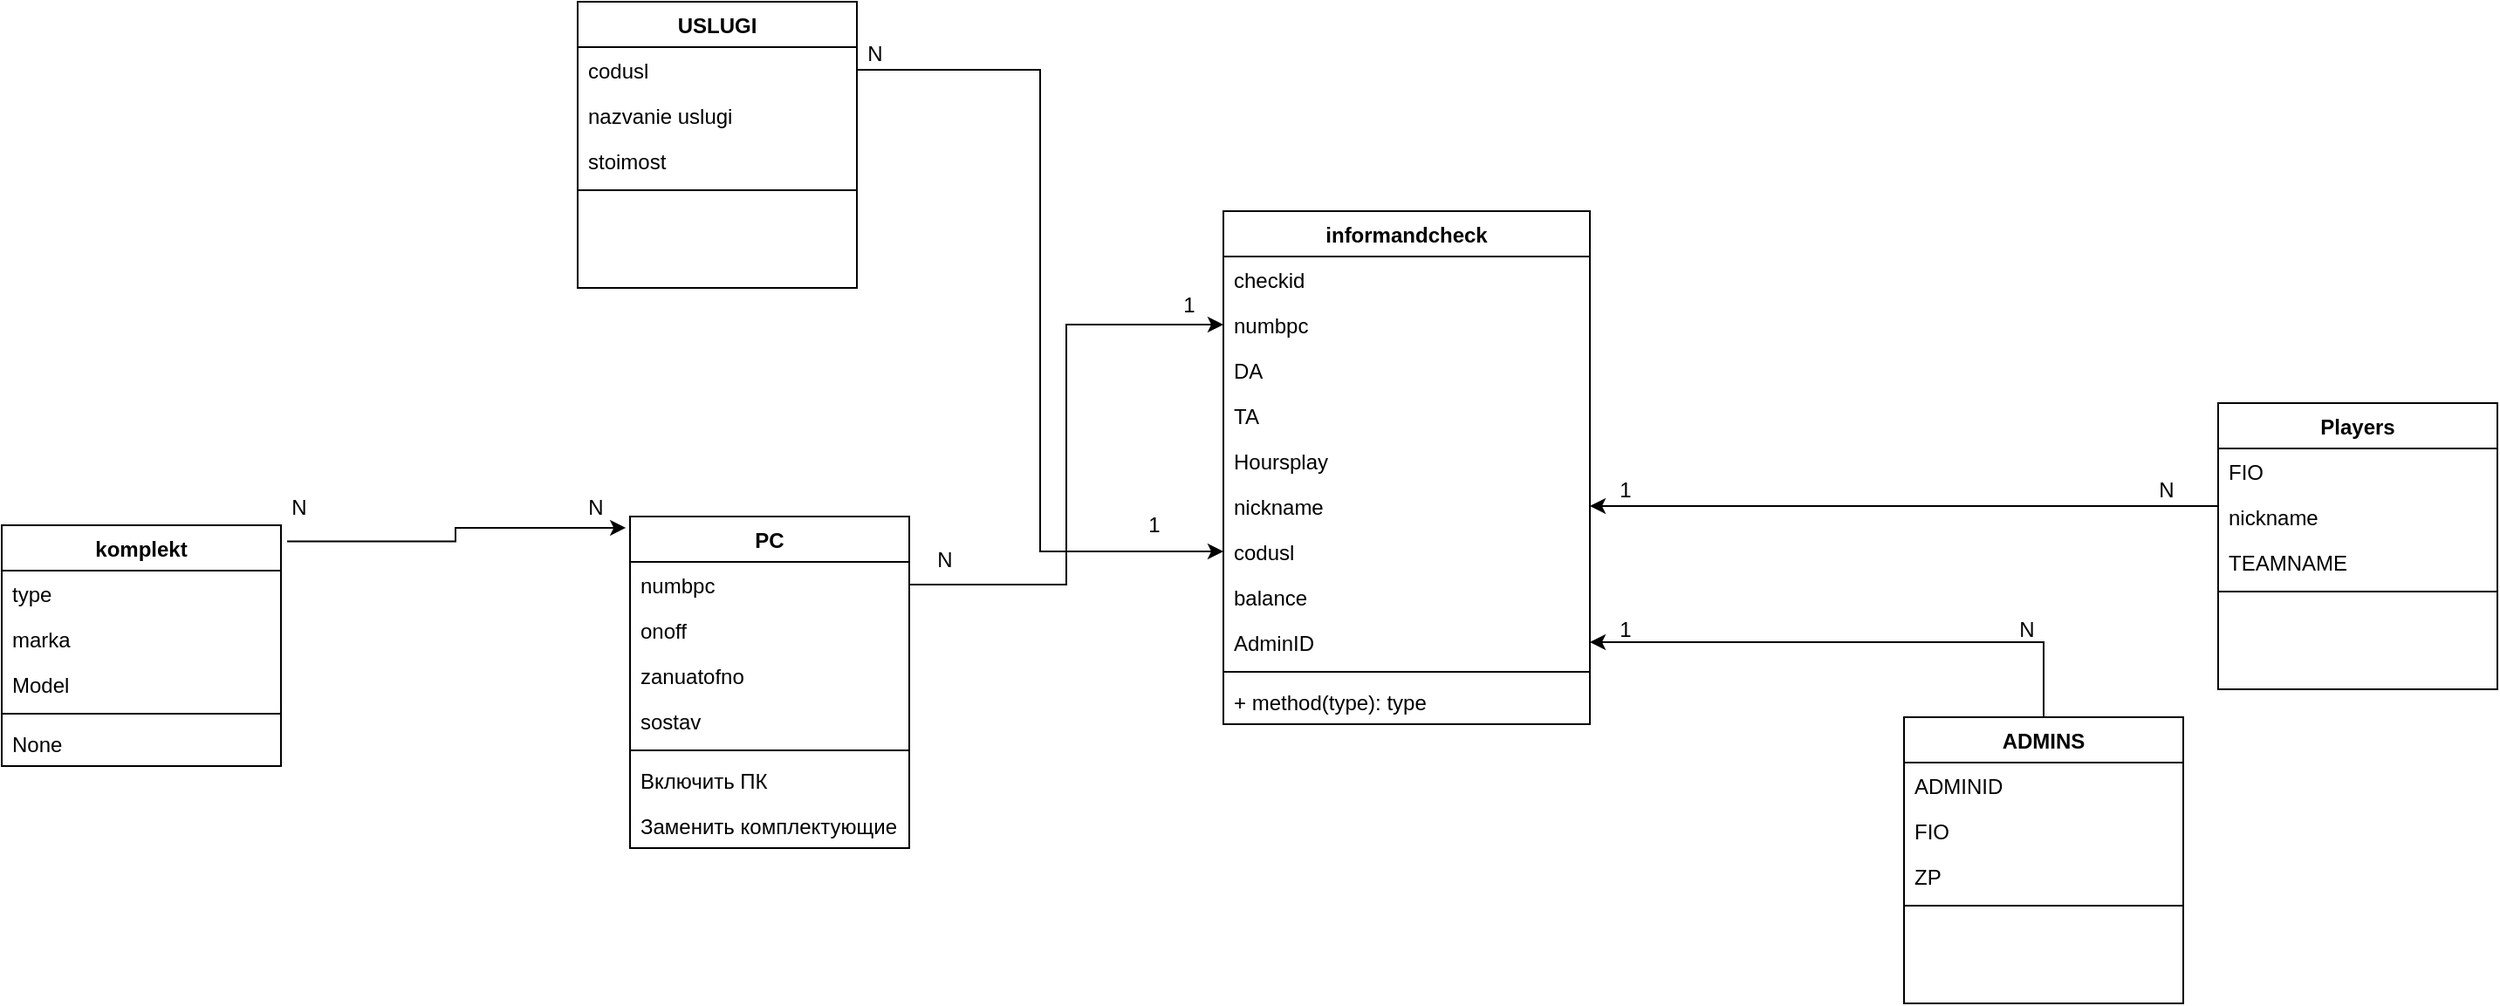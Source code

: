 <mxfile version="17.4.2" type="device"><diagram id="kVNN9YGBBiyLa-paC1tH" name="Page-1"><mxGraphModel dx="1673" dy="867" grid="1" gridSize="10" guides="1" tooltips="1" connect="1" arrows="1" fold="1" page="1" pageScale="1" pageWidth="827" pageHeight="1169" math="0" shadow="0"><root><mxCell id="0"/><mxCell id="1" parent="0"/><mxCell id="SRIhMwD2ZGKvK74nqJsQ-174" style="edgeStyle=orthogonalEdgeStyle;rounded=0;orthogonalLoop=1;jettySize=auto;html=1;entryX=-0.015;entryY=0.034;entryDx=0;entryDy=0;entryPerimeter=0;exitX=1.022;exitY=0.067;exitDx=0;exitDy=0;exitPerimeter=0;" edge="1" parent="1" source="SRIhMwD2ZGKvK74nqJsQ-103" target="SRIhMwD2ZGKvK74nqJsQ-116"><mxGeometry relative="1" as="geometry"/></mxCell><mxCell id="SRIhMwD2ZGKvK74nqJsQ-103" value="komplekt" style="swimlane;fontStyle=1;align=center;verticalAlign=top;childLayout=stackLayout;horizontal=1;startSize=26;horizontalStack=0;resizeParent=1;resizeParentMax=0;resizeLast=0;collapsible=1;marginBottom=0;" vertex="1" parent="1"><mxGeometry x="260" y="780" width="160" height="138" as="geometry"/></mxCell><mxCell id="SRIhMwD2ZGKvK74nqJsQ-104" value="type" style="text;strokeColor=none;fillColor=none;align=left;verticalAlign=top;spacingLeft=4;spacingRight=4;overflow=hidden;rotatable=0;points=[[0,0.5],[1,0.5]];portConstraint=eastwest;" vertex="1" parent="SRIhMwD2ZGKvK74nqJsQ-103"><mxGeometry y="26" width="160" height="26" as="geometry"/></mxCell><mxCell id="SRIhMwD2ZGKvK74nqJsQ-115" value="marka" style="text;strokeColor=none;fillColor=none;align=left;verticalAlign=top;spacingLeft=4;spacingRight=4;overflow=hidden;rotatable=0;points=[[0,0.5],[1,0.5]];portConstraint=eastwest;" vertex="1" parent="SRIhMwD2ZGKvK74nqJsQ-103"><mxGeometry y="52" width="160" height="26" as="geometry"/></mxCell><mxCell id="SRIhMwD2ZGKvK74nqJsQ-114" value="Model" style="text;strokeColor=none;fillColor=none;align=left;verticalAlign=top;spacingLeft=4;spacingRight=4;overflow=hidden;rotatable=0;points=[[0,0.5],[1,0.5]];portConstraint=eastwest;" vertex="1" parent="SRIhMwD2ZGKvK74nqJsQ-103"><mxGeometry y="78" width="160" height="26" as="geometry"/></mxCell><mxCell id="SRIhMwD2ZGKvK74nqJsQ-105" value="" style="line;strokeWidth=1;fillColor=none;align=left;verticalAlign=middle;spacingTop=-1;spacingLeft=3;spacingRight=3;rotatable=0;labelPosition=right;points=[];portConstraint=eastwest;" vertex="1" parent="SRIhMwD2ZGKvK74nqJsQ-103"><mxGeometry y="104" width="160" height="8" as="geometry"/></mxCell><mxCell id="SRIhMwD2ZGKvK74nqJsQ-106" value="None" style="text;strokeColor=none;fillColor=none;align=left;verticalAlign=top;spacingLeft=4;spacingRight=4;overflow=hidden;rotatable=0;points=[[0,0.5],[1,0.5]];portConstraint=eastwest;" vertex="1" parent="SRIhMwD2ZGKvK74nqJsQ-103"><mxGeometry y="112" width="160" height="26" as="geometry"/></mxCell><mxCell id="SRIhMwD2ZGKvK74nqJsQ-116" value="PC" style="swimlane;fontStyle=1;align=center;verticalAlign=top;childLayout=stackLayout;horizontal=1;startSize=26;horizontalStack=0;resizeParent=1;resizeParentMax=0;resizeLast=0;collapsible=1;marginBottom=0;" vertex="1" parent="1"><mxGeometry x="620" y="775" width="160" height="190" as="geometry"/></mxCell><mxCell id="SRIhMwD2ZGKvK74nqJsQ-117" value="numbpc" style="text;strokeColor=none;fillColor=none;align=left;verticalAlign=top;spacingLeft=4;spacingRight=4;overflow=hidden;rotatable=0;points=[[0,0.5],[1,0.5]];portConstraint=eastwest;" vertex="1" parent="SRIhMwD2ZGKvK74nqJsQ-116"><mxGeometry y="26" width="160" height="26" as="geometry"/></mxCell><mxCell id="SRIhMwD2ZGKvK74nqJsQ-216" value="onoff" style="text;strokeColor=none;fillColor=none;align=left;verticalAlign=top;spacingLeft=4;spacingRight=4;overflow=hidden;rotatable=0;points=[[0,0.5],[1,0.5]];portConstraint=eastwest;" vertex="1" parent="SRIhMwD2ZGKvK74nqJsQ-116"><mxGeometry y="52" width="160" height="26" as="geometry"/></mxCell><mxCell id="SRIhMwD2ZGKvK74nqJsQ-215" value="zanuatofno" style="text;strokeColor=none;fillColor=none;align=left;verticalAlign=top;spacingLeft=4;spacingRight=4;overflow=hidden;rotatable=0;points=[[0,0.5],[1,0.5]];portConstraint=eastwest;" vertex="1" parent="SRIhMwD2ZGKvK74nqJsQ-116"><mxGeometry y="78" width="160" height="26" as="geometry"/></mxCell><mxCell id="SRIhMwD2ZGKvK74nqJsQ-120" value="sostav" style="text;strokeColor=none;fillColor=none;align=left;verticalAlign=top;spacingLeft=4;spacingRight=4;overflow=hidden;rotatable=0;points=[[0,0.5],[1,0.5]];portConstraint=eastwest;" vertex="1" parent="SRIhMwD2ZGKvK74nqJsQ-116"><mxGeometry y="104" width="160" height="26" as="geometry"/></mxCell><mxCell id="SRIhMwD2ZGKvK74nqJsQ-118" value="" style="line;strokeWidth=1;fillColor=none;align=left;verticalAlign=middle;spacingTop=-1;spacingLeft=3;spacingRight=3;rotatable=0;labelPosition=right;points=[];portConstraint=eastwest;" vertex="1" parent="SRIhMwD2ZGKvK74nqJsQ-116"><mxGeometry y="130" width="160" height="8" as="geometry"/></mxCell><mxCell id="SRIhMwD2ZGKvK74nqJsQ-119" value="Включить ПК" style="text;strokeColor=none;fillColor=none;align=left;verticalAlign=top;spacingLeft=4;spacingRight=4;overflow=hidden;rotatable=0;points=[[0,0.5],[1,0.5]];portConstraint=eastwest;" vertex="1" parent="SRIhMwD2ZGKvK74nqJsQ-116"><mxGeometry y="138" width="160" height="26" as="geometry"/></mxCell><mxCell id="SRIhMwD2ZGKvK74nqJsQ-127" value="Заменить комплектующие" style="text;strokeColor=none;fillColor=none;align=left;verticalAlign=top;spacingLeft=4;spacingRight=4;overflow=hidden;rotatable=0;points=[[0,0.5],[1,0.5]];portConstraint=eastwest;" vertex="1" parent="SRIhMwD2ZGKvK74nqJsQ-116"><mxGeometry y="164" width="160" height="26" as="geometry"/></mxCell><mxCell id="SRIhMwD2ZGKvK74nqJsQ-152" value="USLUGI" style="swimlane;fontStyle=1;align=center;verticalAlign=top;childLayout=stackLayout;horizontal=1;startSize=26;horizontalStack=0;resizeParent=1;resizeParentMax=0;resizeLast=0;collapsible=1;marginBottom=0;" vertex="1" parent="1"><mxGeometry x="590" y="480" width="160" height="164" as="geometry"/></mxCell><mxCell id="SRIhMwD2ZGKvK74nqJsQ-153" value="codusl" style="text;strokeColor=none;fillColor=none;align=left;verticalAlign=top;spacingLeft=4;spacingRight=4;overflow=hidden;rotatable=0;points=[[0,0.5],[1,0.5]];portConstraint=eastwest;" vertex="1" parent="SRIhMwD2ZGKvK74nqJsQ-152"><mxGeometry y="26" width="160" height="26" as="geometry"/></mxCell><mxCell id="SRIhMwD2ZGKvK74nqJsQ-159" value="nazvanie uslugi" style="text;strokeColor=none;fillColor=none;align=left;verticalAlign=top;spacingLeft=4;spacingRight=4;overflow=hidden;rotatable=0;points=[[0,0.5],[1,0.5]];portConstraint=eastwest;" vertex="1" parent="SRIhMwD2ZGKvK74nqJsQ-152"><mxGeometry y="52" width="160" height="26" as="geometry"/></mxCell><mxCell id="SRIhMwD2ZGKvK74nqJsQ-158" value="stoimost" style="text;strokeColor=none;fillColor=none;align=left;verticalAlign=top;spacingLeft=4;spacingRight=4;overflow=hidden;rotatable=0;points=[[0,0.5],[1,0.5]];portConstraint=eastwest;" vertex="1" parent="SRIhMwD2ZGKvK74nqJsQ-152"><mxGeometry y="78" width="160" height="26" as="geometry"/></mxCell><mxCell id="SRIhMwD2ZGKvK74nqJsQ-154" value="" style="line;strokeWidth=1;fillColor=none;align=left;verticalAlign=middle;spacingTop=-1;spacingLeft=3;spacingRight=3;rotatable=0;labelPosition=right;points=[];portConstraint=eastwest;" vertex="1" parent="SRIhMwD2ZGKvK74nqJsQ-152"><mxGeometry y="104" width="160" height="8" as="geometry"/></mxCell><mxCell id="SRIhMwD2ZGKvK74nqJsQ-156" style="text;strokeColor=none;fillColor=none;align=left;verticalAlign=top;spacingLeft=4;spacingRight=4;overflow=hidden;rotatable=0;points=[[0,0.5],[1,0.5]];portConstraint=eastwest;" vertex="1" parent="SRIhMwD2ZGKvK74nqJsQ-152"><mxGeometry y="112" width="160" height="26" as="geometry"/></mxCell><mxCell id="SRIhMwD2ZGKvK74nqJsQ-157" style="text;strokeColor=none;fillColor=none;align=left;verticalAlign=top;spacingLeft=4;spacingRight=4;overflow=hidden;rotatable=0;points=[[0,0.5],[1,0.5]];portConstraint=eastwest;" vertex="1" parent="SRIhMwD2ZGKvK74nqJsQ-152"><mxGeometry y="138" width="160" height="26" as="geometry"/></mxCell><mxCell id="SRIhMwD2ZGKvK74nqJsQ-201" style="edgeStyle=orthogonalEdgeStyle;rounded=0;orthogonalLoop=1;jettySize=auto;html=1;entryX=1;entryY=0.5;entryDx=0;entryDy=0;" edge="1" parent="1" source="SRIhMwD2ZGKvK74nqJsQ-160" target="SRIhMwD2ZGKvK74nqJsQ-197"><mxGeometry relative="1" as="geometry"/></mxCell><mxCell id="SRIhMwD2ZGKvK74nqJsQ-160" value="ADMINS" style="swimlane;fontStyle=1;align=center;verticalAlign=top;childLayout=stackLayout;horizontal=1;startSize=26;horizontalStack=0;resizeParent=1;resizeParentMax=0;resizeLast=0;collapsible=1;marginBottom=0;" vertex="1" parent="1"><mxGeometry x="1350" y="890" width="160" height="164" as="geometry"/></mxCell><mxCell id="SRIhMwD2ZGKvK74nqJsQ-161" value="ADMINID" style="text;strokeColor=none;fillColor=none;align=left;verticalAlign=top;spacingLeft=4;spacingRight=4;overflow=hidden;rotatable=0;points=[[0,0.5],[1,0.5]];portConstraint=eastwest;" vertex="1" parent="SRIhMwD2ZGKvK74nqJsQ-160"><mxGeometry y="26" width="160" height="26" as="geometry"/></mxCell><mxCell id="SRIhMwD2ZGKvK74nqJsQ-162" value="FIO" style="text;strokeColor=none;fillColor=none;align=left;verticalAlign=top;spacingLeft=4;spacingRight=4;overflow=hidden;rotatable=0;points=[[0,0.5],[1,0.5]];portConstraint=eastwest;" vertex="1" parent="SRIhMwD2ZGKvK74nqJsQ-160"><mxGeometry y="52" width="160" height="26" as="geometry"/></mxCell><mxCell id="SRIhMwD2ZGKvK74nqJsQ-163" value="ZP" style="text;strokeColor=none;fillColor=none;align=left;verticalAlign=top;spacingLeft=4;spacingRight=4;overflow=hidden;rotatable=0;points=[[0,0.5],[1,0.5]];portConstraint=eastwest;" vertex="1" parent="SRIhMwD2ZGKvK74nqJsQ-160"><mxGeometry y="78" width="160" height="26" as="geometry"/></mxCell><mxCell id="SRIhMwD2ZGKvK74nqJsQ-164" value="" style="line;strokeWidth=1;fillColor=none;align=left;verticalAlign=middle;spacingTop=-1;spacingLeft=3;spacingRight=3;rotatable=0;labelPosition=right;points=[];portConstraint=eastwest;" vertex="1" parent="SRIhMwD2ZGKvK74nqJsQ-160"><mxGeometry y="104" width="160" height="8" as="geometry"/></mxCell><mxCell id="SRIhMwD2ZGKvK74nqJsQ-165" style="text;strokeColor=none;fillColor=none;align=left;verticalAlign=top;spacingLeft=4;spacingRight=4;overflow=hidden;rotatable=0;points=[[0,0.5],[1,0.5]];portConstraint=eastwest;" vertex="1" parent="SRIhMwD2ZGKvK74nqJsQ-160"><mxGeometry y="112" width="160" height="26" as="geometry"/></mxCell><mxCell id="SRIhMwD2ZGKvK74nqJsQ-166" style="text;strokeColor=none;fillColor=none;align=left;verticalAlign=top;spacingLeft=4;spacingRight=4;overflow=hidden;rotatable=0;points=[[0,0.5],[1,0.5]];portConstraint=eastwest;" vertex="1" parent="SRIhMwD2ZGKvK74nqJsQ-160"><mxGeometry y="138" width="160" height="26" as="geometry"/></mxCell><mxCell id="SRIhMwD2ZGKvK74nqJsQ-167" value="Players" style="swimlane;fontStyle=1;align=center;verticalAlign=top;childLayout=stackLayout;horizontal=1;startSize=26;horizontalStack=0;resizeParent=1;resizeParentMax=0;resizeLast=0;collapsible=1;marginBottom=0;" vertex="1" parent="1"><mxGeometry x="1530" y="710" width="160" height="164" as="geometry"/></mxCell><mxCell id="SRIhMwD2ZGKvK74nqJsQ-168" value="FIO" style="text;strokeColor=none;fillColor=none;align=left;verticalAlign=top;spacingLeft=4;spacingRight=4;overflow=hidden;rotatable=0;points=[[0,0.5],[1,0.5]];portConstraint=eastwest;" vertex="1" parent="SRIhMwD2ZGKvK74nqJsQ-167"><mxGeometry y="26" width="160" height="26" as="geometry"/></mxCell><mxCell id="SRIhMwD2ZGKvK74nqJsQ-169" value="nickname" style="text;strokeColor=none;fillColor=none;align=left;verticalAlign=top;spacingLeft=4;spacingRight=4;overflow=hidden;rotatable=0;points=[[0,0.5],[1,0.5]];portConstraint=eastwest;" vertex="1" parent="SRIhMwD2ZGKvK74nqJsQ-167"><mxGeometry y="52" width="160" height="26" as="geometry"/></mxCell><mxCell id="SRIhMwD2ZGKvK74nqJsQ-170" value="TEAMNAME" style="text;strokeColor=none;fillColor=none;align=left;verticalAlign=top;spacingLeft=4;spacingRight=4;overflow=hidden;rotatable=0;points=[[0,0.5],[1,0.5]];portConstraint=eastwest;" vertex="1" parent="SRIhMwD2ZGKvK74nqJsQ-167"><mxGeometry y="78" width="160" height="26" as="geometry"/></mxCell><mxCell id="SRIhMwD2ZGKvK74nqJsQ-171" value="" style="line;strokeWidth=1;fillColor=none;align=left;verticalAlign=middle;spacingTop=-1;spacingLeft=3;spacingRight=3;rotatable=0;labelPosition=right;points=[];portConstraint=eastwest;" vertex="1" parent="SRIhMwD2ZGKvK74nqJsQ-167"><mxGeometry y="104" width="160" height="8" as="geometry"/></mxCell><mxCell id="SRIhMwD2ZGKvK74nqJsQ-172" style="text;strokeColor=none;fillColor=none;align=left;verticalAlign=top;spacingLeft=4;spacingRight=4;overflow=hidden;rotatable=0;points=[[0,0.5],[1,0.5]];portConstraint=eastwest;" vertex="1" parent="SRIhMwD2ZGKvK74nqJsQ-167"><mxGeometry y="112" width="160" height="26" as="geometry"/></mxCell><mxCell id="SRIhMwD2ZGKvK74nqJsQ-173" style="text;strokeColor=none;fillColor=none;align=left;verticalAlign=top;spacingLeft=4;spacingRight=4;overflow=hidden;rotatable=0;points=[[0,0.5],[1,0.5]];portConstraint=eastwest;" vertex="1" parent="SRIhMwD2ZGKvK74nqJsQ-167"><mxGeometry y="138" width="160" height="26" as="geometry"/></mxCell><mxCell id="SRIhMwD2ZGKvK74nqJsQ-175" value="N" style="text;html=1;align=center;verticalAlign=middle;resizable=0;points=[];autosize=1;strokeColor=none;fillColor=none;" vertex="1" parent="1"><mxGeometry x="420" y="760" width="20" height="20" as="geometry"/></mxCell><mxCell id="SRIhMwD2ZGKvK74nqJsQ-176" value="N" style="text;html=1;align=center;verticalAlign=middle;resizable=0;points=[];autosize=1;strokeColor=none;fillColor=none;" vertex="1" parent="1"><mxGeometry x="590" y="760" width="20" height="20" as="geometry"/></mxCell><mxCell id="SRIhMwD2ZGKvK74nqJsQ-182" value="informandcheck" style="swimlane;fontStyle=1;align=center;verticalAlign=top;childLayout=stackLayout;horizontal=1;startSize=26;horizontalStack=0;resizeParent=1;resizeParentMax=0;resizeLast=0;collapsible=1;marginBottom=0;" vertex="1" parent="1"><mxGeometry x="960" y="600" width="210" height="294" as="geometry"/></mxCell><mxCell id="SRIhMwD2ZGKvK74nqJsQ-183" value="checkid" style="text;strokeColor=none;fillColor=none;align=left;verticalAlign=top;spacingLeft=4;spacingRight=4;overflow=hidden;rotatable=0;points=[[0,0.5],[1,0.5]];portConstraint=eastwest;" vertex="1" parent="SRIhMwD2ZGKvK74nqJsQ-182"><mxGeometry y="26" width="210" height="26" as="geometry"/></mxCell><mxCell id="SRIhMwD2ZGKvK74nqJsQ-196" value="numbpc" style="text;strokeColor=none;fillColor=none;align=left;verticalAlign=top;spacingLeft=4;spacingRight=4;overflow=hidden;rotatable=0;points=[[0,0.5],[1,0.5]];portConstraint=eastwest;" vertex="1" parent="SRIhMwD2ZGKvK74nqJsQ-182"><mxGeometry y="52" width="210" height="26" as="geometry"/></mxCell><mxCell id="SRIhMwD2ZGKvK74nqJsQ-195" value="DA" style="text;strokeColor=none;fillColor=none;align=left;verticalAlign=top;spacingLeft=4;spacingRight=4;overflow=hidden;rotatable=0;points=[[0,0.5],[1,0.5]];portConstraint=eastwest;" vertex="1" parent="SRIhMwD2ZGKvK74nqJsQ-182"><mxGeometry y="78" width="210" height="26" as="geometry"/></mxCell><mxCell id="SRIhMwD2ZGKvK74nqJsQ-194" value="TA" style="text;strokeColor=none;fillColor=none;align=left;verticalAlign=top;spacingLeft=4;spacingRight=4;overflow=hidden;rotatable=0;points=[[0,0.5],[1,0.5]];portConstraint=eastwest;" vertex="1" parent="SRIhMwD2ZGKvK74nqJsQ-182"><mxGeometry y="104" width="210" height="26" as="geometry"/></mxCell><mxCell id="SRIhMwD2ZGKvK74nqJsQ-193" value="Hoursplay" style="text;strokeColor=none;fillColor=none;align=left;verticalAlign=top;spacingLeft=4;spacingRight=4;overflow=hidden;rotatable=0;points=[[0,0.5],[1,0.5]];portConstraint=eastwest;" vertex="1" parent="SRIhMwD2ZGKvK74nqJsQ-182"><mxGeometry y="130" width="210" height="26" as="geometry"/></mxCell><mxCell id="SRIhMwD2ZGKvK74nqJsQ-192" value="nickname" style="text;strokeColor=none;fillColor=none;align=left;verticalAlign=top;spacingLeft=4;spacingRight=4;overflow=hidden;rotatable=0;points=[[0,0.5],[1,0.5]];portConstraint=eastwest;" vertex="1" parent="SRIhMwD2ZGKvK74nqJsQ-182"><mxGeometry y="156" width="210" height="26" as="geometry"/></mxCell><mxCell id="SRIhMwD2ZGKvK74nqJsQ-199" value="codusl" style="text;strokeColor=none;fillColor=none;align=left;verticalAlign=top;spacingLeft=4;spacingRight=4;overflow=hidden;rotatable=0;points=[[0,0.5],[1,0.5]];portConstraint=eastwest;" vertex="1" parent="SRIhMwD2ZGKvK74nqJsQ-182"><mxGeometry y="182" width="210" height="26" as="geometry"/></mxCell><mxCell id="SRIhMwD2ZGKvK74nqJsQ-198" value="balance" style="text;strokeColor=none;fillColor=none;align=left;verticalAlign=top;spacingLeft=4;spacingRight=4;overflow=hidden;rotatable=0;points=[[0,0.5],[1,0.5]];portConstraint=eastwest;" vertex="1" parent="SRIhMwD2ZGKvK74nqJsQ-182"><mxGeometry y="208" width="210" height="26" as="geometry"/></mxCell><mxCell id="SRIhMwD2ZGKvK74nqJsQ-197" value="AdminID" style="text;strokeColor=none;fillColor=none;align=left;verticalAlign=top;spacingLeft=4;spacingRight=4;overflow=hidden;rotatable=0;points=[[0,0.5],[1,0.5]];portConstraint=eastwest;" vertex="1" parent="SRIhMwD2ZGKvK74nqJsQ-182"><mxGeometry y="234" width="210" height="26" as="geometry"/></mxCell><mxCell id="SRIhMwD2ZGKvK74nqJsQ-184" value="" style="line;strokeWidth=1;fillColor=none;align=left;verticalAlign=middle;spacingTop=-1;spacingLeft=3;spacingRight=3;rotatable=0;labelPosition=right;points=[];portConstraint=eastwest;" vertex="1" parent="SRIhMwD2ZGKvK74nqJsQ-182"><mxGeometry y="260" width="210" height="8" as="geometry"/></mxCell><mxCell id="SRIhMwD2ZGKvK74nqJsQ-185" value="+ method(type): type" style="text;strokeColor=none;fillColor=none;align=left;verticalAlign=top;spacingLeft=4;spacingRight=4;overflow=hidden;rotatable=0;points=[[0,0.5],[1,0.5]];portConstraint=eastwest;" vertex="1" parent="SRIhMwD2ZGKvK74nqJsQ-182"><mxGeometry y="268" width="210" height="26" as="geometry"/></mxCell><mxCell id="SRIhMwD2ZGKvK74nqJsQ-202" value="N" style="text;html=1;align=center;verticalAlign=middle;resizable=0;points=[];autosize=1;strokeColor=none;fillColor=none;" vertex="1" parent="1"><mxGeometry x="1410" y="830" width="20" height="20" as="geometry"/></mxCell><mxCell id="SRIhMwD2ZGKvK74nqJsQ-203" value="1" style="text;html=1;align=center;verticalAlign=middle;resizable=0;points=[];autosize=1;strokeColor=none;fillColor=none;" vertex="1" parent="1"><mxGeometry x="1180" y="830" width="20" height="20" as="geometry"/></mxCell><mxCell id="SRIhMwD2ZGKvK74nqJsQ-204" style="edgeStyle=orthogonalEdgeStyle;rounded=0;orthogonalLoop=1;jettySize=auto;html=1;entryX=1;entryY=0.5;entryDx=0;entryDy=0;" edge="1" parent="1" source="SRIhMwD2ZGKvK74nqJsQ-169" target="SRIhMwD2ZGKvK74nqJsQ-192"><mxGeometry relative="1" as="geometry"><Array as="points"><mxPoint x="1440" y="769"/><mxPoint x="1440" y="769"/></Array></mxGeometry></mxCell><mxCell id="SRIhMwD2ZGKvK74nqJsQ-206" value="1" style="text;html=1;align=center;verticalAlign=middle;resizable=0;points=[];autosize=1;strokeColor=none;fillColor=none;" vertex="1" parent="1"><mxGeometry x="1180" y="750" width="20" height="20" as="geometry"/></mxCell><mxCell id="SRIhMwD2ZGKvK74nqJsQ-207" value="N" style="text;html=1;align=center;verticalAlign=middle;resizable=0;points=[];autosize=1;strokeColor=none;fillColor=none;" vertex="1" parent="1"><mxGeometry x="1490" y="750" width="20" height="20" as="geometry"/></mxCell><mxCell id="SRIhMwD2ZGKvK74nqJsQ-208" style="edgeStyle=orthogonalEdgeStyle;rounded=0;orthogonalLoop=1;jettySize=auto;html=1;" edge="1" parent="1" source="SRIhMwD2ZGKvK74nqJsQ-153" target="SRIhMwD2ZGKvK74nqJsQ-199"><mxGeometry relative="1" as="geometry"/></mxCell><mxCell id="SRIhMwD2ZGKvK74nqJsQ-209" value="1" style="text;html=1;align=center;verticalAlign=middle;resizable=0;points=[];autosize=1;strokeColor=none;fillColor=none;" vertex="1" parent="1"><mxGeometry x="910" y="770" width="20" height="20" as="geometry"/></mxCell><mxCell id="SRIhMwD2ZGKvK74nqJsQ-210" value="N" style="text;html=1;align=center;verticalAlign=middle;resizable=0;points=[];autosize=1;strokeColor=none;fillColor=none;" vertex="1" parent="1"><mxGeometry x="750" y="500" width="20" height="20" as="geometry"/></mxCell><mxCell id="SRIhMwD2ZGKvK74nqJsQ-211" style="edgeStyle=orthogonalEdgeStyle;rounded=0;orthogonalLoop=1;jettySize=auto;html=1;entryX=0;entryY=0.5;entryDx=0;entryDy=0;" edge="1" parent="1" source="SRIhMwD2ZGKvK74nqJsQ-117" target="SRIhMwD2ZGKvK74nqJsQ-196"><mxGeometry relative="1" as="geometry"/></mxCell><mxCell id="SRIhMwD2ZGKvK74nqJsQ-212" value="N" style="text;html=1;align=center;verticalAlign=middle;resizable=0;points=[];autosize=1;strokeColor=none;fillColor=none;" vertex="1" parent="1"><mxGeometry x="790" y="790" width="20" height="20" as="geometry"/></mxCell><mxCell id="SRIhMwD2ZGKvK74nqJsQ-213" value="1" style="text;html=1;align=center;verticalAlign=middle;resizable=0;points=[];autosize=1;strokeColor=none;fillColor=none;" vertex="1" parent="1"><mxGeometry x="930" y="644" width="20" height="20" as="geometry"/></mxCell></root></mxGraphModel></diagram></mxfile>
